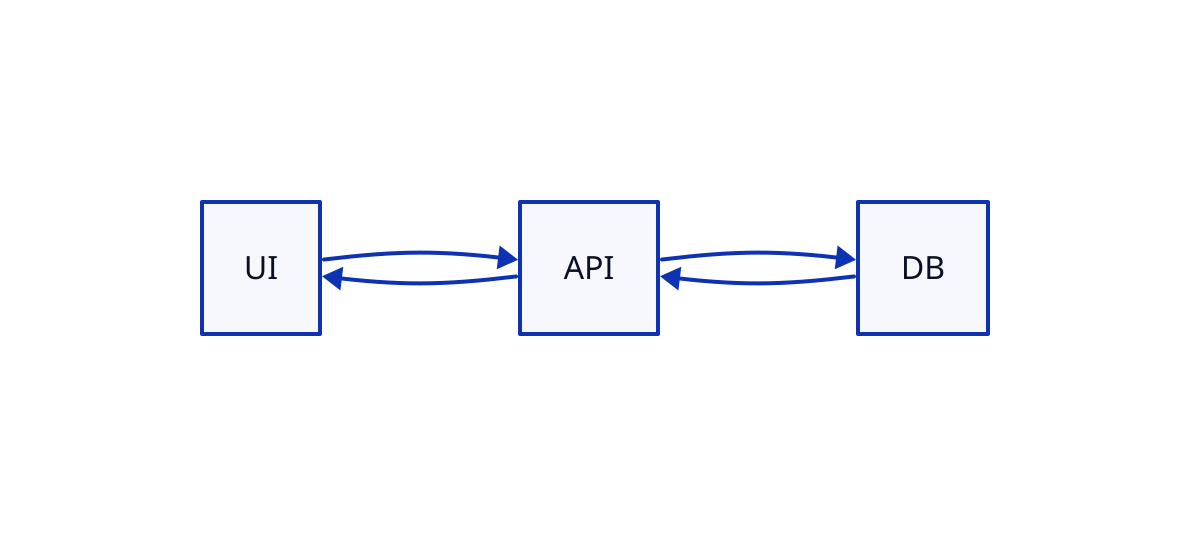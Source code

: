 # compile:
# d2 --font-regular=C:\Windows\Fonts\times.ttf --font-bold=C:\Windows\Fonts\timesbd.ttf --font-italic=C:\Windows\Fonts\timesi.ttf -t 1 -w .\3-tier-architecture.d2 .\3-tier-architecture.png
direction: right
UI -> API -> DB
UI <- API <- DB